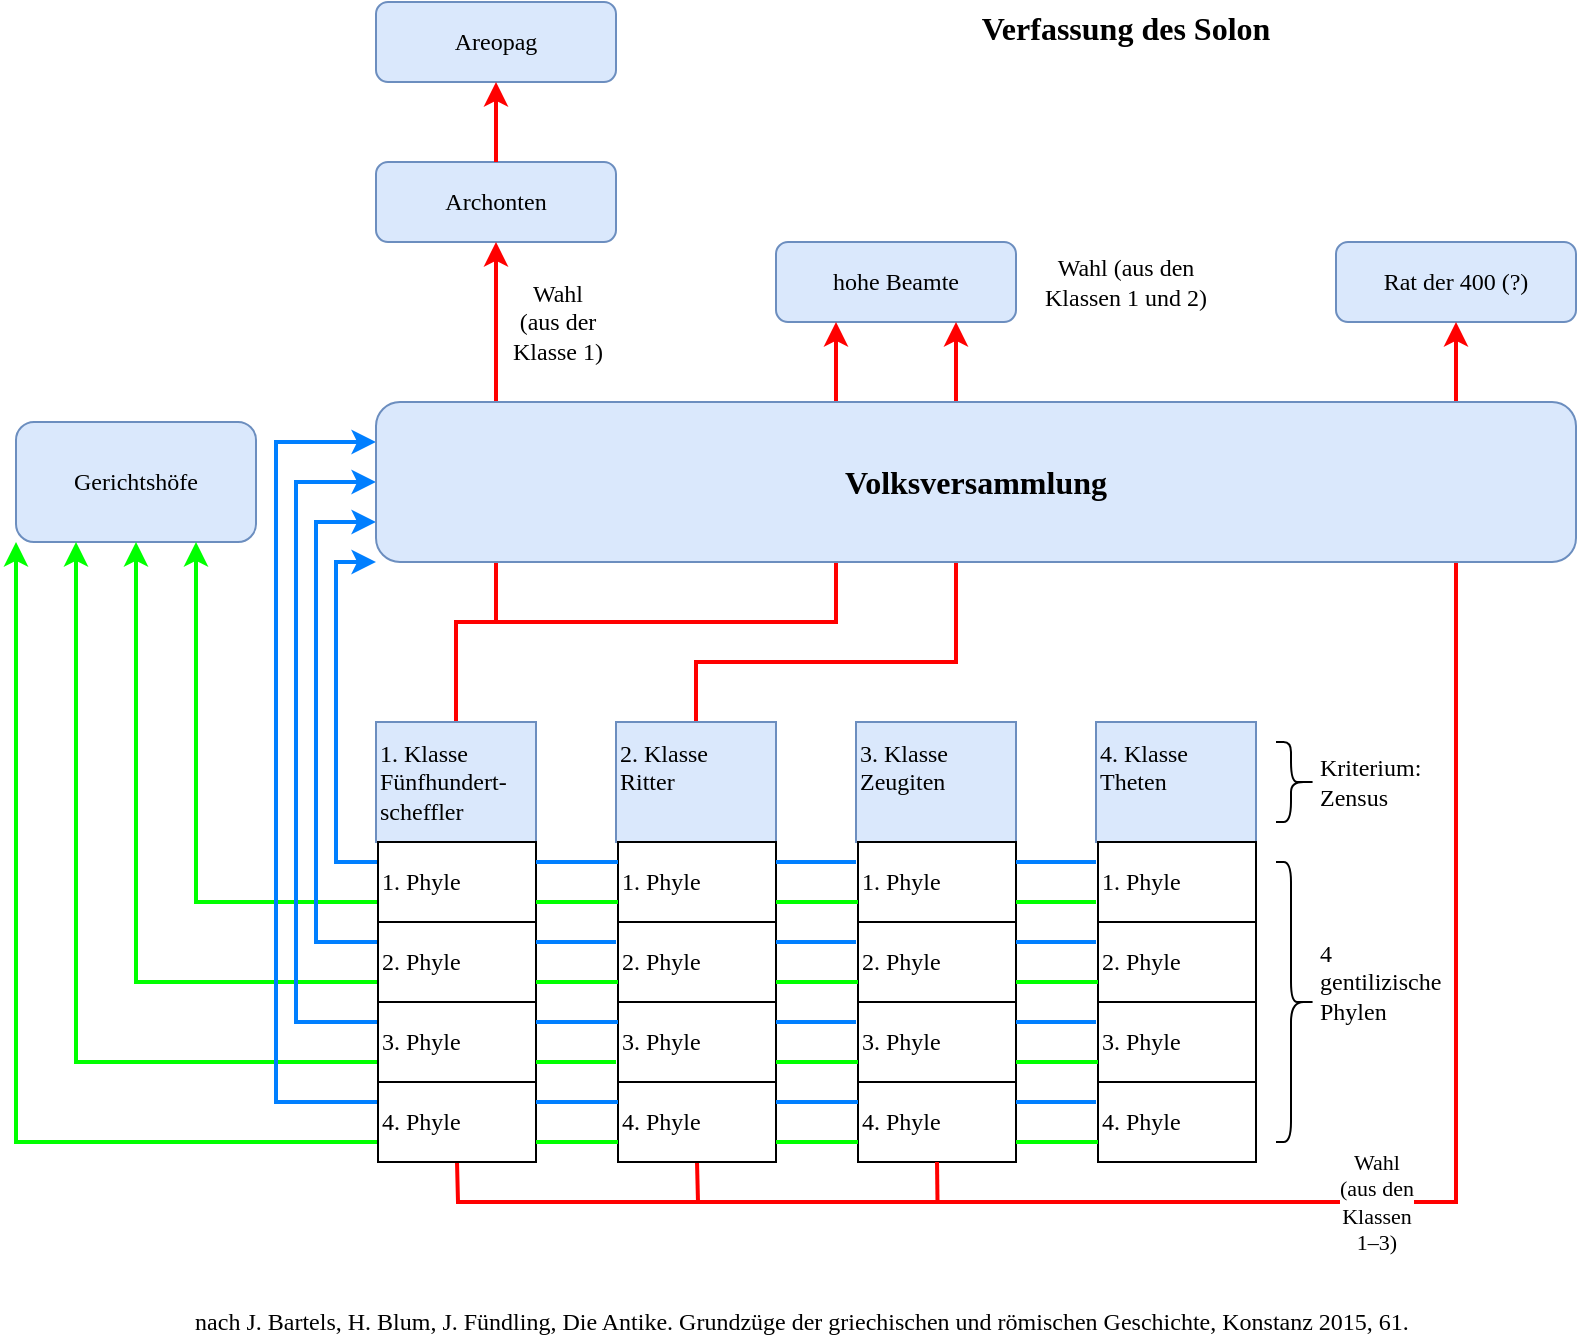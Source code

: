 <mxfile version="13.8.0" type="github">
  <diagram id="fYNWbl5dEz6fdRQuFGcw" name="Page-1">
    <mxGraphModel dx="786" dy="429" grid="1" gridSize="10" guides="1" tooltips="1" connect="1" arrows="1" fold="1" page="1" pageScale="1" pageWidth="827" pageHeight="1169" math="0" shadow="0" extFonts="cardo^https://fonts.googleapis.com/css?family=cardo">
      <root>
        <mxCell id="0" />
        <mxCell id="1" parent="0" />
        <mxCell id="aebSaCIA7CeMU3WzUP2l-11" value="Gerichtshöfe" style="rounded=1;whiteSpace=wrap;html=1;fontFamily=cardo;fillColor=#dae8fc;strokeColor=#6c8ebf;" parent="1" vertex="1">
          <mxGeometry x="20" y="250" width="120" height="60" as="geometry" />
        </mxCell>
        <mxCell id="aebSaCIA7CeMU3WzUP2l-12" value="Archonten" style="rounded=1;whiteSpace=wrap;html=1;fontFamily=cardo;fillColor=#dae8fc;strokeColor=#6c8ebf;" parent="1" vertex="1">
          <mxGeometry x="200" y="120" width="120" height="40" as="geometry" />
        </mxCell>
        <mxCell id="aebSaCIA7CeMU3WzUP2l-13" value="Areopag" style="rounded=1;whiteSpace=wrap;html=1;fontFamily=cardo;fillColor=#dae8fc;strokeColor=#6c8ebf;" parent="1" vertex="1">
          <mxGeometry x="200" y="40" width="120" height="40" as="geometry" />
        </mxCell>
        <mxCell id="aebSaCIA7CeMU3WzUP2l-14" value="" style="endArrow=classic;html=1;fontFamily=cardo;entryX=0.5;entryY=1;entryDx=0;entryDy=0;exitX=0.5;exitY=0;exitDx=0;exitDy=0;strokeWidth=2;strokeColor=#FF0000;" parent="1" source="aebSaCIA7CeMU3WzUP2l-12" target="aebSaCIA7CeMU3WzUP2l-13" edge="1">
          <mxGeometry width="50" height="50" relative="1" as="geometry">
            <mxPoint x="200" y="170" as="sourcePoint" />
            <mxPoint x="250" y="120" as="targetPoint" />
          </mxGeometry>
        </mxCell>
        <mxCell id="aebSaCIA7CeMU3WzUP2l-18" value="&lt;div&gt;Wahl&lt;/div&gt;&lt;div&gt;(aus der&lt;/div&gt;&lt;div&gt;Klasse 1)&lt;br&gt;&lt;/div&gt;" style="endArrow=classic;html=1;fontFamily=cardo;entryX=0.5;entryY=1;entryDx=0;entryDy=0;exitX=0.5;exitY=0;exitDx=0;exitDy=0;strokeColor=#FF0000;strokeWidth=2;rounded=0;" parent="1" source="aebSaCIA7CeMU3WzUP2l-31" target="aebSaCIA7CeMU3WzUP2l-12" edge="1">
          <mxGeometry width="50" height="50" relative="1" as="geometry">
            <mxPoint x="260" y="230" as="sourcePoint" />
            <mxPoint x="240" y="200" as="targetPoint" />
            <Array as="points">
              <mxPoint x="240" y="350" />
              <mxPoint x="260" y="350" />
            </Array>
          </mxGeometry>
        </mxCell>
        <mxCell id="aebSaCIA7CeMU3WzUP2l-20" value="&lt;div&gt;Wahl&lt;/div&gt;&lt;div&gt;(aus der Klasse 1)&lt;br&gt;&lt;/div&gt;" style="text;html=1;strokeColor=none;fillColor=none;align=center;verticalAlign=middle;whiteSpace=wrap;rounded=0;fontFamily=cardo;" parent="1" vertex="1">
          <mxGeometry x="261" y="190" width="60" height="20" as="geometry" />
        </mxCell>
        <mxCell id="aebSaCIA7CeMU3WzUP2l-23" value="hohe Beamte" style="rounded=1;whiteSpace=wrap;html=1;fontFamily=cardo;fillColor=#dae8fc;strokeColor=#6c8ebf;" parent="1" vertex="1">
          <mxGeometry x="400" y="160" width="120" height="40" as="geometry" />
        </mxCell>
        <mxCell id="aebSaCIA7CeMU3WzUP2l-24" value="&lt;div&gt;Wahl (aus den &lt;br&gt;&lt;/div&gt;&lt;div&gt;Klassen 1 und 2)&lt;br&gt;&lt;/div&gt;" style="text;html=1;strokeColor=none;fillColor=none;align=center;verticalAlign=middle;whiteSpace=wrap;rounded=0;fontFamily=cardo;" parent="1" vertex="1">
          <mxGeometry x="530" y="170" width="90" height="20" as="geometry" />
        </mxCell>
        <mxCell id="aebSaCIA7CeMU3WzUP2l-25" value="Rat der 400 (?)" style="rounded=1;whiteSpace=wrap;html=1;fontFamily=cardo;fillColor=#dae8fc;strokeColor=#6c8ebf;" parent="1" vertex="1">
          <mxGeometry x="680" y="160" width="120" height="40" as="geometry" />
        </mxCell>
        <mxCell id="aebSaCIA7CeMU3WzUP2l-66" style="edgeStyle=orthogonalEdgeStyle;rounded=0;orthogonalLoop=1;jettySize=auto;html=1;exitX=0.5;exitY=0;exitDx=0;exitDy=0;entryX=0.25;entryY=1;entryDx=0;entryDy=0;strokeColor=#FF0000;strokeWidth=2;fontFamily=cardo;" parent="1" source="aebSaCIA7CeMU3WzUP2l-31" target="aebSaCIA7CeMU3WzUP2l-23" edge="1">
          <mxGeometry relative="1" as="geometry">
            <Array as="points">
              <mxPoint x="240" y="350" />
              <mxPoint x="430" y="350" />
            </Array>
          </mxGeometry>
        </mxCell>
        <mxCell id="aebSaCIA7CeMU3WzUP2l-70" style="edgeStyle=orthogonalEdgeStyle;rounded=0;orthogonalLoop=1;jettySize=auto;html=1;exitX=0;exitY=0.75;exitDx=0;exitDy=0;entryX=0.75;entryY=1;entryDx=0;entryDy=0;strokeColor=#00FF00;strokeWidth=2;fontFamily=cardo;" parent="1" source="aebSaCIA7CeMU3WzUP2l-32" target="aebSaCIA7CeMU3WzUP2l-11" edge="1">
          <mxGeometry relative="1" as="geometry" />
        </mxCell>
        <mxCell id="aebSaCIA7CeMU3WzUP2l-71" style="edgeStyle=orthogonalEdgeStyle;rounded=0;orthogonalLoop=1;jettySize=auto;html=1;exitX=0;exitY=0.25;exitDx=0;exitDy=0;entryX=0;entryY=1;entryDx=0;entryDy=0;strokeColor=#007FFF;strokeWidth=2;fontFamily=cardo;" parent="1" source="aebSaCIA7CeMU3WzUP2l-32" target="aebSaCIA7CeMU3WzUP2l-10" edge="1">
          <mxGeometry relative="1" as="geometry">
            <Array as="points">
              <mxPoint x="180" y="470" />
              <mxPoint x="180" y="320" />
            </Array>
          </mxGeometry>
        </mxCell>
        <mxCell id="aebSaCIA7CeMU3WzUP2l-69" style="edgeStyle=orthogonalEdgeStyle;rounded=0;orthogonalLoop=1;jettySize=auto;html=1;exitX=0;exitY=0.75;exitDx=0;exitDy=0;entryX=0.5;entryY=1;entryDx=0;entryDy=0;strokeColor=#00FF00;strokeWidth=2;fontFamily=cardo;" parent="1" source="aebSaCIA7CeMU3WzUP2l-33" target="aebSaCIA7CeMU3WzUP2l-11" edge="1">
          <mxGeometry relative="1" as="geometry" />
        </mxCell>
        <mxCell id="aebSaCIA7CeMU3WzUP2l-72" style="edgeStyle=orthogonalEdgeStyle;rounded=0;orthogonalLoop=1;jettySize=auto;html=1;exitX=0;exitY=0.25;exitDx=0;exitDy=0;entryX=0;entryY=0.75;entryDx=0;entryDy=0;strokeColor=#007FFF;strokeWidth=2;fontFamily=cardo;" parent="1" source="aebSaCIA7CeMU3WzUP2l-33" target="aebSaCIA7CeMU3WzUP2l-10" edge="1">
          <mxGeometry relative="1" as="geometry">
            <Array as="points">
              <mxPoint x="170" y="510" />
              <mxPoint x="170" y="300" />
            </Array>
          </mxGeometry>
        </mxCell>
        <mxCell id="aebSaCIA7CeMU3WzUP2l-68" style="edgeStyle=orthogonalEdgeStyle;rounded=0;orthogonalLoop=1;jettySize=auto;html=1;exitX=0;exitY=0.75;exitDx=0;exitDy=0;entryX=0.25;entryY=1;entryDx=0;entryDy=0;strokeColor=#00FF00;strokeWidth=2;fontFamily=cardo;" parent="1" source="aebSaCIA7CeMU3WzUP2l-34" target="aebSaCIA7CeMU3WzUP2l-11" edge="1">
          <mxGeometry relative="1" as="geometry" />
        </mxCell>
        <mxCell id="aebSaCIA7CeMU3WzUP2l-73" style="edgeStyle=orthogonalEdgeStyle;rounded=0;orthogonalLoop=1;jettySize=auto;html=1;exitX=0;exitY=0.25;exitDx=0;exitDy=0;entryX=0;entryY=0.5;entryDx=0;entryDy=0;strokeColor=#007FFF;strokeWidth=2;fontFamily=cardo;" parent="1" source="aebSaCIA7CeMU3WzUP2l-34" target="aebSaCIA7CeMU3WzUP2l-10" edge="1">
          <mxGeometry relative="1" as="geometry">
            <Array as="points">
              <mxPoint x="160" y="550" />
              <mxPoint x="160" y="280" />
            </Array>
          </mxGeometry>
        </mxCell>
        <mxCell id="aebSaCIA7CeMU3WzUP2l-67" style="edgeStyle=orthogonalEdgeStyle;rounded=0;orthogonalLoop=1;jettySize=auto;html=1;exitX=0;exitY=0.75;exitDx=0;exitDy=0;entryX=0;entryY=1;entryDx=0;entryDy=0;strokeColor=#00FF00;strokeWidth=2;fontFamily=cardo;" parent="1" source="aebSaCIA7CeMU3WzUP2l-35" target="aebSaCIA7CeMU3WzUP2l-11" edge="1">
          <mxGeometry relative="1" as="geometry" />
        </mxCell>
        <mxCell id="aebSaCIA7CeMU3WzUP2l-74" style="edgeStyle=orthogonalEdgeStyle;rounded=0;orthogonalLoop=1;jettySize=auto;html=1;exitX=0;exitY=0.25;exitDx=0;exitDy=0;entryX=0;entryY=0.25;entryDx=0;entryDy=0;strokeColor=#007FFF;strokeWidth=2;fontFamily=cardo;" parent="1" source="aebSaCIA7CeMU3WzUP2l-35" target="aebSaCIA7CeMU3WzUP2l-10" edge="1">
          <mxGeometry relative="1" as="geometry">
            <Array as="points">
              <mxPoint x="150" y="590" />
              <mxPoint x="150" y="260" />
            </Array>
          </mxGeometry>
        </mxCell>
        <mxCell id="aebSaCIA7CeMU3WzUP2l-65" style="edgeStyle=orthogonalEdgeStyle;rounded=0;orthogonalLoop=1;jettySize=auto;html=1;exitX=0.5;exitY=0;exitDx=0;exitDy=0;entryX=0.75;entryY=1;entryDx=0;entryDy=0;strokeColor=#FF0000;strokeWidth=2;fontFamily=cardo;" parent="1" source="aebSaCIA7CeMU3WzUP2l-36" target="aebSaCIA7CeMU3WzUP2l-23" edge="1">
          <mxGeometry relative="1" as="geometry">
            <Array as="points">
              <mxPoint x="360" y="370" />
              <mxPoint x="490" y="370" />
            </Array>
          </mxGeometry>
        </mxCell>
        <mxCell id="aebSaCIA7CeMU3WzUP2l-51" value="&lt;div&gt;Wahl&lt;/div&gt;&lt;div&gt;(aus den &lt;br&gt;&lt;/div&gt;&lt;div&gt;Klassen&lt;/div&gt;&lt;div&gt;1–3)&lt;br&gt;&lt;/div&gt;" style="endArrow=classic;html=1;fontFamily=cardo;exitX=0.5;exitY=1;exitDx=0;exitDy=0;entryX=0.5;entryY=1;entryDx=0;entryDy=0;strokeColor=#FF0000;strokeWidth=2;rounded=0;" parent="1" source="aebSaCIA7CeMU3WzUP2l-35" target="aebSaCIA7CeMU3WzUP2l-25" edge="1">
          <mxGeometry width="50" height="50" relative="1" as="geometry">
            <mxPoint x="40" y="690" as="sourcePoint" />
            <mxPoint x="90" y="640" as="targetPoint" />
            <Array as="points">
              <mxPoint x="241" y="640" />
              <mxPoint x="740" y="640" />
            </Array>
          </mxGeometry>
        </mxCell>
        <mxCell id="aebSaCIA7CeMU3WzUP2l-53" value="" style="endArrow=none;html=1;fontFamily=cardo;entryX=0.5;entryY=1;entryDx=0;entryDy=0;strokeWidth=2;strokeColor=#FF0000;" parent="1" target="aebSaCIA7CeMU3WzUP2l-40" edge="1">
          <mxGeometry width="50" height="50" relative="1" as="geometry">
            <mxPoint x="361" y="640" as="sourcePoint" />
            <mxPoint x="150" y="670" as="targetPoint" />
          </mxGeometry>
        </mxCell>
        <mxCell id="aebSaCIA7CeMU3WzUP2l-54" value="" style="shape=curlyBracket;whiteSpace=wrap;html=1;rounded=1;fontFamily=cardo;size=0.625;rotation=-180;" parent="1" vertex="1">
          <mxGeometry x="650" y="470" width="20" height="140" as="geometry" />
        </mxCell>
        <mxCell id="aebSaCIA7CeMU3WzUP2l-55" value="&lt;div align=&quot;left&quot;&gt;4&lt;/div&gt;&lt;div align=&quot;left&quot;&gt;gentilizische Phylen&lt;br&gt;&lt;/div&gt;" style="text;html=1;strokeColor=none;fillColor=none;align=left;verticalAlign=middle;whiteSpace=wrap;rounded=0;fontFamily=cardo;" parent="1" vertex="1">
          <mxGeometry x="670" y="490" width="40" height="80" as="geometry" />
        </mxCell>
        <mxCell id="aebSaCIA7CeMU3WzUP2l-56" value="" style="shape=curlyBracket;whiteSpace=wrap;html=1;rounded=1;fontFamily=cardo;size=0.625;rotation=-180;" parent="1" vertex="1">
          <mxGeometry x="650" y="410" width="20" height="40" as="geometry" />
        </mxCell>
        <mxCell id="aebSaCIA7CeMU3WzUP2l-59" value="&lt;div&gt;Kriterium:&lt;/div&gt;&lt;div&gt;Zensus&lt;br&gt;&lt;/div&gt;" style="text;html=1;strokeColor=none;fillColor=none;align=left;verticalAlign=middle;whiteSpace=wrap;rounded=0;fontFamily=cardo;" parent="1" vertex="1">
          <mxGeometry x="670" y="420" width="40" height="20" as="geometry" />
        </mxCell>
        <mxCell id="aebSaCIA7CeMU3WzUP2l-10" value="&lt;font style=&quot;font-size: 16px&quot;&gt;&lt;b&gt;Volksversammlung&lt;/b&gt;&lt;/font&gt;" style="rounded=1;whiteSpace=wrap;html=1;fontFamily=cardo;fillColor=#dae8fc;strokeColor=#6c8ebf;" parent="1" vertex="1">
          <mxGeometry x="200" y="240" width="600" height="80" as="geometry" />
        </mxCell>
        <mxCell id="aebSaCIA7CeMU3WzUP2l-75" value="" style="group" parent="1" vertex="1" connectable="0">
          <mxGeometry x="560" y="400" width="80" height="220" as="geometry" />
        </mxCell>
        <mxCell id="aebSaCIA7CeMU3WzUP2l-46" value="&lt;div&gt;4. Klasse&lt;/div&gt;&lt;div&gt;Theten&lt;br&gt;&lt;/div&gt;&lt;div&gt;&lt;br&gt;&lt;/div&gt;" style="rounded=0;whiteSpace=wrap;html=1;fontFamily=cardo;align=left;fillColor=#dae8fc;strokeColor=#6c8ebf;" parent="aebSaCIA7CeMU3WzUP2l-75" vertex="1">
          <mxGeometry width="80" height="60" as="geometry" />
        </mxCell>
        <mxCell id="aebSaCIA7CeMU3WzUP2l-47" value="1. Phyle" style="rounded=0;whiteSpace=wrap;html=1;fontFamily=cardo;align=left;" parent="aebSaCIA7CeMU3WzUP2l-75" vertex="1">
          <mxGeometry x="1" y="60" width="79" height="40" as="geometry" />
        </mxCell>
        <mxCell id="aebSaCIA7CeMU3WzUP2l-48" value="2. Phyle" style="rounded=0;whiteSpace=wrap;html=1;fontFamily=cardo;align=left;" parent="aebSaCIA7CeMU3WzUP2l-75" vertex="1">
          <mxGeometry x="1" y="100" width="79" height="40" as="geometry" />
        </mxCell>
        <mxCell id="aebSaCIA7CeMU3WzUP2l-49" value="3. Phyle" style="rounded=0;whiteSpace=wrap;html=1;fontFamily=cardo;align=left;" parent="aebSaCIA7CeMU3WzUP2l-75" vertex="1">
          <mxGeometry x="1" y="140" width="79" height="40" as="geometry" />
        </mxCell>
        <mxCell id="aebSaCIA7CeMU3WzUP2l-50" value="4. Phyle" style="rounded=0;whiteSpace=wrap;html=1;fontFamily=cardo;align=left;" parent="aebSaCIA7CeMU3WzUP2l-75" vertex="1">
          <mxGeometry x="1" y="180" width="79" height="40" as="geometry" />
        </mxCell>
        <mxCell id="aebSaCIA7CeMU3WzUP2l-76" value="" style="group" parent="1" vertex="1" connectable="0">
          <mxGeometry x="440" y="400" width="80" height="220" as="geometry" />
        </mxCell>
        <mxCell id="aebSaCIA7CeMU3WzUP2l-41" value="3. Klasse&lt;div&gt;Zeugiten&lt;br&gt;&lt;/div&gt;&lt;div&gt;&lt;br&gt;&lt;/div&gt;" style="rounded=0;whiteSpace=wrap;html=1;fontFamily=cardo;align=left;fillColor=#dae8fc;strokeColor=#6c8ebf;" parent="aebSaCIA7CeMU3WzUP2l-76" vertex="1">
          <mxGeometry width="80" height="60" as="geometry" />
        </mxCell>
        <mxCell id="aebSaCIA7CeMU3WzUP2l-42" value="1. Phyle" style="rounded=0;whiteSpace=wrap;html=1;fontFamily=cardo;align=left;" parent="aebSaCIA7CeMU3WzUP2l-76" vertex="1">
          <mxGeometry x="1" y="60" width="79" height="40" as="geometry" />
        </mxCell>
        <mxCell id="aebSaCIA7CeMU3WzUP2l-43" value="2. Phyle" style="rounded=0;whiteSpace=wrap;html=1;fontFamily=cardo;align=left;" parent="aebSaCIA7CeMU3WzUP2l-76" vertex="1">
          <mxGeometry x="1" y="100" width="79" height="40" as="geometry" />
        </mxCell>
        <mxCell id="aebSaCIA7CeMU3WzUP2l-44" value="3. Phyle" style="rounded=0;whiteSpace=wrap;html=1;fontFamily=cardo;align=left;" parent="aebSaCIA7CeMU3WzUP2l-76" vertex="1">
          <mxGeometry x="1" y="140" width="79" height="40" as="geometry" />
        </mxCell>
        <mxCell id="aebSaCIA7CeMU3WzUP2l-45" value="4. Phyle" style="rounded=0;whiteSpace=wrap;html=1;fontFamily=cardo;align=left;" parent="aebSaCIA7CeMU3WzUP2l-76" vertex="1">
          <mxGeometry x="1" y="180" width="79" height="40" as="geometry" />
        </mxCell>
        <mxCell id="aebSaCIA7CeMU3WzUP2l-77" value="" style="group" parent="1" vertex="1" connectable="0">
          <mxGeometry x="320" y="400" width="80" height="220" as="geometry" />
        </mxCell>
        <mxCell id="aebSaCIA7CeMU3WzUP2l-36" value="&lt;div&gt;2. Klasse&lt;/div&gt;&lt;div&gt;Ritter&lt;br&gt;&lt;/div&gt;&lt;div&gt;&lt;br&gt;&lt;/div&gt;" style="rounded=0;whiteSpace=wrap;html=1;fontFamily=cardo;align=left;fillColor=#dae8fc;strokeColor=#6c8ebf;" parent="aebSaCIA7CeMU3WzUP2l-77" vertex="1">
          <mxGeometry width="80" height="60" as="geometry" />
        </mxCell>
        <mxCell id="aebSaCIA7CeMU3WzUP2l-37" value="1. Phyle" style="rounded=0;whiteSpace=wrap;html=1;fontFamily=cardo;align=left;" parent="aebSaCIA7CeMU3WzUP2l-77" vertex="1">
          <mxGeometry x="1" y="60" width="79" height="40" as="geometry" />
        </mxCell>
        <mxCell id="aebSaCIA7CeMU3WzUP2l-38" value="2. Phyle" style="rounded=0;whiteSpace=wrap;html=1;fontFamily=cardo;align=left;" parent="aebSaCIA7CeMU3WzUP2l-77" vertex="1">
          <mxGeometry x="1" y="100" width="79" height="40" as="geometry" />
        </mxCell>
        <mxCell id="aebSaCIA7CeMU3WzUP2l-39" value="3. Phyle" style="rounded=0;whiteSpace=wrap;html=1;fontFamily=cardo;align=left;" parent="aebSaCIA7CeMU3WzUP2l-77" vertex="1">
          <mxGeometry x="1" y="140" width="79" height="40" as="geometry" />
        </mxCell>
        <mxCell id="aebSaCIA7CeMU3WzUP2l-40" value="4. Phyle" style="rounded=0;whiteSpace=wrap;html=1;fontFamily=cardo;align=left;" parent="aebSaCIA7CeMU3WzUP2l-77" vertex="1">
          <mxGeometry x="1" y="180" width="79" height="40" as="geometry" />
        </mxCell>
        <mxCell id="aebSaCIA7CeMU3WzUP2l-78" value="" style="group" parent="1" vertex="1" connectable="0">
          <mxGeometry x="200" y="400" width="80" height="220" as="geometry" />
        </mxCell>
        <mxCell id="aebSaCIA7CeMU3WzUP2l-31" value="&lt;div align=&quot;left&quot;&gt;1. Klasse&lt;/div&gt;&lt;div align=&quot;left&quot;&gt;Fünfhundert-&lt;/div&gt;&lt;div align=&quot;left&quot;&gt;scheffler&lt;br&gt;&lt;/div&gt;" style="rounded=0;whiteSpace=wrap;html=1;fontFamily=cardo;align=left;fillColor=#dae8fc;strokeColor=#6c8ebf;" parent="aebSaCIA7CeMU3WzUP2l-78" vertex="1">
          <mxGeometry width="80" height="60" as="geometry" />
        </mxCell>
        <mxCell id="aebSaCIA7CeMU3WzUP2l-32" value="1. Phyle" style="rounded=0;whiteSpace=wrap;html=1;fontFamily=cardo;align=left;" parent="aebSaCIA7CeMU3WzUP2l-78" vertex="1">
          <mxGeometry x="1" y="60" width="79" height="40" as="geometry" />
        </mxCell>
        <mxCell id="aebSaCIA7CeMU3WzUP2l-33" value="2. Phyle" style="rounded=0;whiteSpace=wrap;html=1;fontFamily=cardo;align=left;" parent="aebSaCIA7CeMU3WzUP2l-78" vertex="1">
          <mxGeometry x="1" y="100" width="79" height="40" as="geometry" />
        </mxCell>
        <mxCell id="aebSaCIA7CeMU3WzUP2l-34" value="3. Phyle" style="rounded=0;whiteSpace=wrap;html=1;fontFamily=cardo;align=left;" parent="aebSaCIA7CeMU3WzUP2l-78" vertex="1">
          <mxGeometry x="1" y="140" width="79" height="40" as="geometry" />
        </mxCell>
        <mxCell id="aebSaCIA7CeMU3WzUP2l-35" value="4. Phyle" style="rounded=0;whiteSpace=wrap;html=1;fontFamily=cardo;align=left;" parent="aebSaCIA7CeMU3WzUP2l-78" vertex="1">
          <mxGeometry x="1" y="180" width="79" height="40" as="geometry" />
        </mxCell>
        <mxCell id="aebSaCIA7CeMU3WzUP2l-79" value="&lt;div&gt;nach J. Bartels, H. Blum, J. Fündling, Die Antike. Grundzüge der griechischen und römischen Geschichte, Konstanz 2015, 61.&lt;/div&gt;" style="text;html=1;strokeColor=none;fillColor=none;align=center;verticalAlign=middle;whiteSpace=wrap;rounded=0;fontFamily=cardo;" parent="1" vertex="1">
          <mxGeometry x="28.33" y="690" width="770" height="20" as="geometry" />
        </mxCell>
        <mxCell id="aebSaCIA7CeMU3WzUP2l-80" value="&lt;b&gt;&lt;font style=&quot;font-size: 16px&quot;&gt;Verfassung des Solon&lt;br&gt;&lt;/font&gt;&lt;/b&gt;" style="text;html=1;strokeColor=none;fillColor=none;align=center;verticalAlign=middle;whiteSpace=wrap;rounded=0;fontFamily=cardo;" parent="1" vertex="1">
          <mxGeometry x="350" y="43.33" width="450" height="20" as="geometry" />
        </mxCell>
        <mxCell id="aebSaCIA7CeMU3WzUP2l-81" style="edgeStyle=orthogonalEdgeStyle;rounded=0;orthogonalLoop=1;jettySize=auto;html=1;exitX=0.5;exitY=1;exitDx=0;exitDy=0;strokeColor=#FF0000;strokeWidth=2;fontFamily=cardo;endArrow=none;endFill=0;" parent="1" source="aebSaCIA7CeMU3WzUP2l-45" edge="1">
          <mxGeometry relative="1" as="geometry">
            <mxPoint x="480.759" y="640.31" as="targetPoint" />
          </mxGeometry>
        </mxCell>
        <mxCell id="iyxqNzNV1ClwBNrqzEGr-1" value="" style="endArrow=none;html=1;fillColor=#dae8fc;exitX=1;exitY=0.25;exitDx=0;exitDy=0;entryX=0;entryY=0.25;entryDx=0;entryDy=0;strokeColor=#007fff;strokeWidth=2;" edge="1" parent="1" source="aebSaCIA7CeMU3WzUP2l-32" target="aebSaCIA7CeMU3WzUP2l-37">
          <mxGeometry width="50" height="50" relative="1" as="geometry">
            <mxPoint x="370" y="490" as="sourcePoint" />
            <mxPoint x="420" y="440" as="targetPoint" />
          </mxGeometry>
        </mxCell>
        <mxCell id="iyxqNzNV1ClwBNrqzEGr-2" value="" style="endArrow=none;html=1;fillColor=#dae8fc;strokeColor=#007fff;strokeWidth=2;" edge="1" parent="1">
          <mxGeometry width="50" height="50" relative="1" as="geometry">
            <mxPoint x="440" y="470" as="sourcePoint" />
            <mxPoint x="400" y="470" as="targetPoint" />
          </mxGeometry>
        </mxCell>
        <mxCell id="iyxqNzNV1ClwBNrqzEGr-3" value="" style="endArrow=none;html=1;fillColor=#dae8fc;exitX=1;exitY=0.25;exitDx=0;exitDy=0;strokeColor=#007fff;strokeWidth=2;" edge="1" parent="1" source="aebSaCIA7CeMU3WzUP2l-42">
          <mxGeometry width="50" height="50" relative="1" as="geometry">
            <mxPoint x="300" y="490" as="sourcePoint" />
            <mxPoint x="560" y="470" as="targetPoint" />
          </mxGeometry>
        </mxCell>
        <mxCell id="iyxqNzNV1ClwBNrqzEGr-4" value="" style="endArrow=none;html=1;fillColor=#dae8fc;exitX=1;exitY=0.25;exitDx=0;exitDy=0;strokeColor=#007fff;strokeWidth=2;" edge="1" parent="1" source="aebSaCIA7CeMU3WzUP2l-33">
          <mxGeometry width="50" height="50" relative="1" as="geometry">
            <mxPoint x="310" y="500" as="sourcePoint" />
            <mxPoint x="320" y="510" as="targetPoint" />
          </mxGeometry>
        </mxCell>
        <mxCell id="iyxqNzNV1ClwBNrqzEGr-5" value="" style="endArrow=none;html=1;fillColor=#dae8fc;strokeColor=#007fff;strokeWidth=2;" edge="1" parent="1">
          <mxGeometry width="50" height="50" relative="1" as="geometry">
            <mxPoint x="400" y="510" as="sourcePoint" />
            <mxPoint x="440" y="510" as="targetPoint" />
          </mxGeometry>
        </mxCell>
        <mxCell id="iyxqNzNV1ClwBNrqzEGr-6" value="" style="endArrow=none;html=1;fillColor=#dae8fc;strokeColor=#007fff;strokeWidth=2;" edge="1" parent="1">
          <mxGeometry width="50" height="50" relative="1" as="geometry">
            <mxPoint x="520" y="510" as="sourcePoint" />
            <mxPoint x="560" y="510" as="targetPoint" />
          </mxGeometry>
        </mxCell>
        <mxCell id="iyxqNzNV1ClwBNrqzEGr-7" value="" style="endArrow=none;html=1;fillColor=#dae8fc;strokeColor=#007fff;strokeWidth=2;" edge="1" parent="1">
          <mxGeometry width="50" height="50" relative="1" as="geometry">
            <mxPoint x="520" y="550" as="sourcePoint" />
            <mxPoint x="560" y="550" as="targetPoint" />
          </mxGeometry>
        </mxCell>
        <mxCell id="iyxqNzNV1ClwBNrqzEGr-8" value="" style="endArrow=none;html=1;fillColor=#dae8fc;exitX=1;exitY=0.25;exitDx=0;exitDy=0;strokeColor=#007fff;strokeWidth=2;" edge="1" parent="1" source="aebSaCIA7CeMU3WzUP2l-45">
          <mxGeometry width="50" height="50" relative="1" as="geometry">
            <mxPoint x="350" y="540" as="sourcePoint" />
            <mxPoint x="560" y="590" as="targetPoint" />
          </mxGeometry>
        </mxCell>
        <mxCell id="iyxqNzNV1ClwBNrqzEGr-9" value="" style="endArrow=none;html=1;fillColor=#dae8fc;strokeColor=#007fff;strokeWidth=2;" edge="1" parent="1">
          <mxGeometry width="50" height="50" relative="1" as="geometry">
            <mxPoint x="400" y="550" as="sourcePoint" />
            <mxPoint x="440" y="550" as="targetPoint" />
          </mxGeometry>
        </mxCell>
        <mxCell id="iyxqNzNV1ClwBNrqzEGr-10" value="" style="endArrow=none;html=1;fillColor=#dae8fc;exitX=1;exitY=0.25;exitDx=0;exitDy=0;strokeColor=#007fff;strokeWidth=2;" edge="1" parent="1" source="aebSaCIA7CeMU3WzUP2l-40">
          <mxGeometry width="50" height="50" relative="1" as="geometry">
            <mxPoint x="370" y="560" as="sourcePoint" />
            <mxPoint x="440" y="590" as="targetPoint" />
          </mxGeometry>
        </mxCell>
        <mxCell id="iyxqNzNV1ClwBNrqzEGr-11" value="" style="endArrow=none;html=1;fillColor=#dae8fc;exitX=1;exitY=0.25;exitDx=0;exitDy=0;entryX=0;entryY=0.25;entryDx=0;entryDy=0;strokeColor=#007fff;strokeWidth=2;" edge="1" parent="1" source="aebSaCIA7CeMU3WzUP2l-35" target="aebSaCIA7CeMU3WzUP2l-40">
          <mxGeometry width="50" height="50" relative="1" as="geometry">
            <mxPoint x="380" y="570" as="sourcePoint" />
            <mxPoint x="421" y="570" as="targetPoint" />
          </mxGeometry>
        </mxCell>
        <mxCell id="iyxqNzNV1ClwBNrqzEGr-12" value="" style="endArrow=none;html=1;fillColor=#dae8fc;exitX=1;exitY=0.25;exitDx=0;exitDy=0;entryX=0;entryY=0.25;entryDx=0;entryDy=0;strokeColor=#007fff;strokeWidth=2;" edge="1" parent="1" source="aebSaCIA7CeMU3WzUP2l-34" target="aebSaCIA7CeMU3WzUP2l-39">
          <mxGeometry width="50" height="50" relative="1" as="geometry">
            <mxPoint x="390" y="580" as="sourcePoint" />
            <mxPoint x="431" y="580" as="targetPoint" />
          </mxGeometry>
        </mxCell>
        <mxCell id="iyxqNzNV1ClwBNrqzEGr-13" value="" style="endArrow=none;html=1;fillColor=#dae8fc;exitX=1;exitY=0.25;exitDx=0;exitDy=0;entryX=0;entryY=0.25;entryDx=0;entryDy=0;strokeColor=#007fff;strokeWidth=2;" edge="1" parent="1">
          <mxGeometry width="50" height="50" relative="1" as="geometry">
            <mxPoint x="400" y="590" as="sourcePoint" />
            <mxPoint x="441" y="590" as="targetPoint" />
          </mxGeometry>
        </mxCell>
        <mxCell id="iyxqNzNV1ClwBNrqzEGr-14" value="" style="endArrow=none;html=1;fillColor=#dae8fc;entryX=0;entryY=0.75;entryDx=0;entryDy=0;strokeWidth=2;strokeColor=#00ff00;rounded=0;" edge="1" parent="1" target="aebSaCIA7CeMU3WzUP2l-50">
          <mxGeometry width="50" height="50" relative="1" as="geometry">
            <mxPoint x="520" y="610" as="sourcePoint" />
            <mxPoint x="451" y="600" as="targetPoint" />
          </mxGeometry>
        </mxCell>
        <mxCell id="iyxqNzNV1ClwBNrqzEGr-19" value="" style="endArrow=none;html=1;fillColor=#dae8fc;entryX=0;entryY=0.75;entryDx=0;entryDy=0;strokeWidth=2;strokeColor=#00ff00;rounded=0;exitX=1;exitY=0.75;exitDx=0;exitDy=0;" edge="1" parent="1" source="aebSaCIA7CeMU3WzUP2l-44" target="aebSaCIA7CeMU3WzUP2l-49">
          <mxGeometry width="50" height="50" relative="1" as="geometry">
            <mxPoint x="530" y="620" as="sourcePoint" />
            <mxPoint x="571" y="620" as="targetPoint" />
          </mxGeometry>
        </mxCell>
        <mxCell id="iyxqNzNV1ClwBNrqzEGr-20" value="" style="endArrow=none;html=1;fillColor=#dae8fc;entryX=0;entryY=0.75;entryDx=0;entryDy=0;strokeWidth=2;strokeColor=#00ff00;rounded=0;exitX=1;exitY=0.75;exitDx=0;exitDy=0;" edge="1" parent="1" source="aebSaCIA7CeMU3WzUP2l-43" target="aebSaCIA7CeMU3WzUP2l-48">
          <mxGeometry width="50" height="50" relative="1" as="geometry">
            <mxPoint x="530" y="530" as="sourcePoint" />
            <mxPoint x="581" y="630" as="targetPoint" />
          </mxGeometry>
        </mxCell>
        <mxCell id="iyxqNzNV1ClwBNrqzEGr-21" value="" style="endArrow=none;html=1;fillColor=#dae8fc;strokeWidth=2;strokeColor=#00ff00;rounded=0;exitX=1;exitY=0.75;exitDx=0;exitDy=0;" edge="1" parent="1" source="aebSaCIA7CeMU3WzUP2l-42">
          <mxGeometry width="50" height="50" relative="1" as="geometry">
            <mxPoint x="550" y="640" as="sourcePoint" />
            <mxPoint x="560" y="490" as="targetPoint" />
          </mxGeometry>
        </mxCell>
        <mxCell id="iyxqNzNV1ClwBNrqzEGr-22" value="" style="endArrow=none;html=1;fillColor=#dae8fc;entryX=0;entryY=0.75;entryDx=0;entryDy=0;strokeWidth=2;strokeColor=#00ff00;rounded=0;exitX=1;exitY=0.75;exitDx=0;exitDy=0;" edge="1" parent="1" source="aebSaCIA7CeMU3WzUP2l-37" target="aebSaCIA7CeMU3WzUP2l-42">
          <mxGeometry width="50" height="50" relative="1" as="geometry">
            <mxPoint x="560" y="650" as="sourcePoint" />
            <mxPoint x="601" y="650" as="targetPoint" />
          </mxGeometry>
        </mxCell>
        <mxCell id="iyxqNzNV1ClwBNrqzEGr-23" value="" style="endArrow=none;html=1;fillColor=#dae8fc;entryX=0;entryY=0.75;entryDx=0;entryDy=0;strokeWidth=2;strokeColor=#00ff00;rounded=0;exitX=1;exitY=0.75;exitDx=0;exitDy=0;" edge="1" parent="1" source="aebSaCIA7CeMU3WzUP2l-32" target="aebSaCIA7CeMU3WzUP2l-37">
          <mxGeometry width="50" height="50" relative="1" as="geometry">
            <mxPoint x="570" y="660" as="sourcePoint" />
            <mxPoint x="611" y="660" as="targetPoint" />
          </mxGeometry>
        </mxCell>
        <mxCell id="iyxqNzNV1ClwBNrqzEGr-24" value="" style="endArrow=none;html=1;fillColor=#dae8fc;entryX=0;entryY=0.75;entryDx=0;entryDy=0;strokeWidth=2;strokeColor=#00ff00;rounded=0;exitX=1;exitY=0.75;exitDx=0;exitDy=0;" edge="1" parent="1" source="aebSaCIA7CeMU3WzUP2l-38" target="aebSaCIA7CeMU3WzUP2l-43">
          <mxGeometry width="50" height="50" relative="1" as="geometry">
            <mxPoint x="580" y="670" as="sourcePoint" />
            <mxPoint x="621" y="670" as="targetPoint" />
          </mxGeometry>
        </mxCell>
        <mxCell id="iyxqNzNV1ClwBNrqzEGr-25" value="" style="endArrow=none;html=1;fillColor=#dae8fc;entryX=0;entryY=0.75;entryDx=0;entryDy=0;strokeWidth=2;strokeColor=#00ff00;rounded=0;exitX=1;exitY=0.75;exitDx=0;exitDy=0;" edge="1" parent="1" source="aebSaCIA7CeMU3WzUP2l-33" target="aebSaCIA7CeMU3WzUP2l-38">
          <mxGeometry width="50" height="50" relative="1" as="geometry">
            <mxPoint x="590" y="680" as="sourcePoint" />
            <mxPoint x="631" y="680" as="targetPoint" />
          </mxGeometry>
        </mxCell>
        <mxCell id="iyxqNzNV1ClwBNrqzEGr-26" value="" style="endArrow=none;html=1;fillColor=#dae8fc;entryX=0;entryY=0.75;entryDx=0;entryDy=0;strokeWidth=2;strokeColor=#00ff00;rounded=0;exitX=1;exitY=0.75;exitDx=0;exitDy=0;" edge="1" parent="1" source="aebSaCIA7CeMU3WzUP2l-39" target="aebSaCIA7CeMU3WzUP2l-44">
          <mxGeometry width="50" height="50" relative="1" as="geometry">
            <mxPoint x="600" y="690" as="sourcePoint" />
            <mxPoint x="641" y="690" as="targetPoint" />
          </mxGeometry>
        </mxCell>
        <mxCell id="iyxqNzNV1ClwBNrqzEGr-27" value="" style="endArrow=none;html=1;fillColor=#dae8fc;strokeWidth=2;strokeColor=#00ff00;rounded=0;exitX=1;exitY=0.75;exitDx=0;exitDy=0;" edge="1" parent="1" source="aebSaCIA7CeMU3WzUP2l-34">
          <mxGeometry width="50" height="50" relative="1" as="geometry">
            <mxPoint x="610" y="700" as="sourcePoint" />
            <mxPoint x="320" y="570" as="targetPoint" />
          </mxGeometry>
        </mxCell>
        <mxCell id="iyxqNzNV1ClwBNrqzEGr-28" value="" style="endArrow=none;html=1;fillColor=#dae8fc;entryX=1;entryY=0.75;entryDx=0;entryDy=0;strokeWidth=2;strokeColor=#00ff00;rounded=0;exitX=0;exitY=0.75;exitDx=0;exitDy=0;" edge="1" parent="1" source="aebSaCIA7CeMU3WzUP2l-45" target="aebSaCIA7CeMU3WzUP2l-40">
          <mxGeometry width="50" height="50" relative="1" as="geometry">
            <mxPoint x="620" y="710" as="sourcePoint" />
            <mxPoint x="661" y="710" as="targetPoint" />
          </mxGeometry>
        </mxCell>
        <mxCell id="iyxqNzNV1ClwBNrqzEGr-29" value="" style="endArrow=none;html=1;fillColor=#dae8fc;entryX=0;entryY=0.75;entryDx=0;entryDy=0;strokeWidth=2;strokeColor=#00ff00;rounded=0;exitX=1;exitY=0.75;exitDx=0;exitDy=0;" edge="1" parent="1" source="aebSaCIA7CeMU3WzUP2l-35" target="aebSaCIA7CeMU3WzUP2l-40">
          <mxGeometry width="50" height="50" relative="1" as="geometry">
            <mxPoint x="630" y="720" as="sourcePoint" />
            <mxPoint x="671" y="720" as="targetPoint" />
          </mxGeometry>
        </mxCell>
      </root>
    </mxGraphModel>
  </diagram>
</mxfile>
